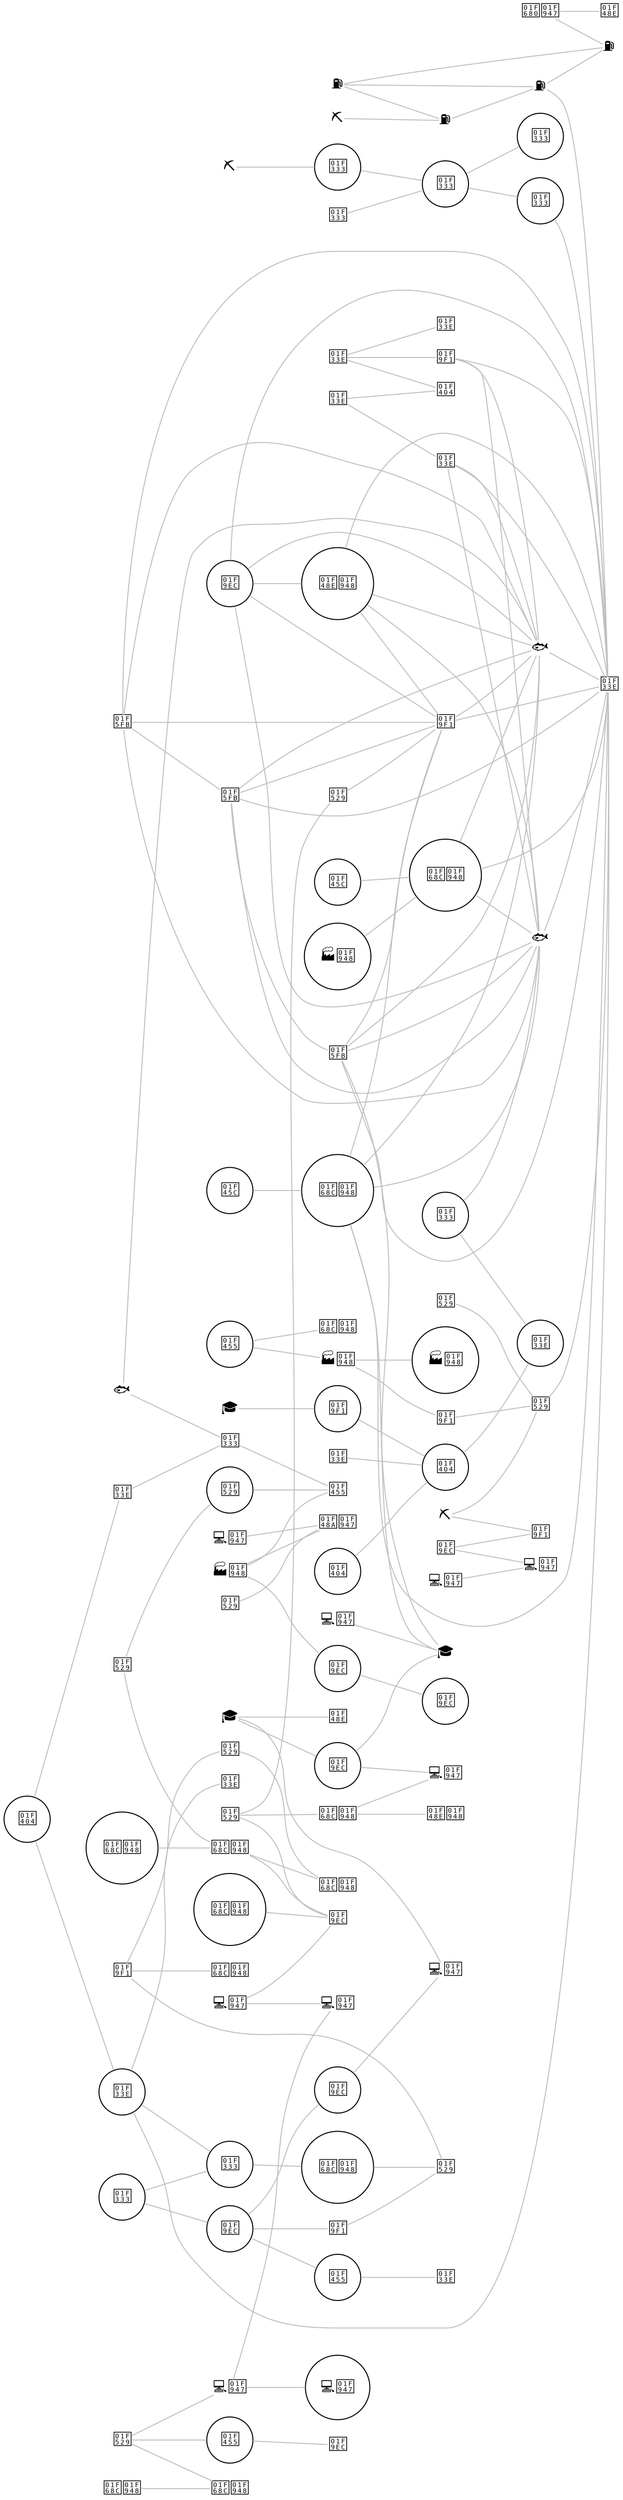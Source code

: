 digraph g {
	rankdir=LR
	"выращивание многолетних культур" [label="🌾" shape=plain]
	"выращивание однолетних культур" [label="🌾" shape=plain]
	"деятельность в области архитектуры и инженерно-технического проектирования; технических испытаний, исследований и анализа" [label="🎓" shape=plain]
	"деятельность вспомогательная в области производства сельскохозяйственных культур и послеуборочной обработки сельхозпродукции" [label="🌾" shape=plain]
	"деятельность полиграфическая и предоставление услуг в этой области" [label="🌳" shape=circle]
	"добыча и обогащение бурого угля (лигнита)" [label="⛏" shape=plain]
	"добыча и обогащение железных руд" [label="🗻" shape=plain]
	"добыча и обогащение угля и антрацита" [label="⛏" shape=plain]
	"добыча нефти и нефтяного (попутного) газа" [label="⛽" shape=plain]
	"добыча полезных ископаемых, не включенных в другие группировки" [label="🗻" shape=plain]
	"добыча природного газа и газового конденсата" [label="⛽" shape=plain]
	"добыча руд цветных металлов" [label="🗻" shape=plain]
	"дубление и отделка кожи, производство чемоданов, сумок, шорно-седельных изделий из кожи; выделка и крашение меха" [label="👜" shape=circle]
	"животноводство" [label="🐄" shape=circle]
	"ковка, прессование, штамповка и профилирование; изготовление изделий методом порошковой металлургии" [label="🔩" shape=plain]
	"копирование записанных носителей информации" [label="💻🥇" shape=plain]
	"лесоводство и прочая лесохозяйственная деятельность" [label="🌳" shape=plain]
	"лесозаготовки" [label="🌳" shape=circle]
	"литье металлов" [label="🔩" shape=plain]
	"научные исследования и разработки" [label="🎓" shape=plain]
	"обработка древесины и производство изделий из дерева и пробки, кроме мебели, производство изделий из соломки и материалов для плетения" [label="🌳" shape=circle]
	"обработка металлов и нанесение покрытий на металлы; механическая обработка металлов" [label="🔩" shape=plain]
	"охота, отлов и отстрел диких животных, включая предоставление услуг в этих областях" [label="🌳" shape=circle]
	"переработка и консервирование мяса и мясной пищевой продукции" [label="🐄" shape=circle]
	"переработка и консервирование рыбы, ракообразных и моллюсков" [label="🐟" shape=plain]
	"переработка и консервирование фруктов и овощей" [label="🌾" shape=plain]
	"предоставление услуг в области добычи нефти и природного газа" [label="⛽" shape=plain]
	"предоставление услуг в области лесоводства и лесозаготовок" [label="🌳" shape=circle]
	"производство абразивных и неметаллических минеральных изделий, не включенных в другие группировки" [label="🧱" shape=plain]
	"производство автотранспортных средств" [label="🚌🥈" shape=plain]
	"производство бытовой электроники" [label="💻🥇" shape=plain]
	"производство бытовых приборов" [label="🚌🥈" shape=circle]
	"производство вязаных и трикотажных изделий одежды" [label="👕" shape=circle]
	"производство готовых кормов для животных" [label="🌾" shape=circle]
	"производство железнодорожных локомотивов и подвижного состава" [label="🚌🥈" shape=plain]
	"производство игр и игрушек" [label="🧬" shape=circle]
	"производство изделий из бетона, цемента и гипса" [label="🧱" shape=circle]
	"производство изделий из бумаги и картона" [label="🌳" shape=plain]
	"производство изделий из пластмасс" [label="🧬" shape=circle]
	"производство изделий, не включенных в другие группировки" [label="🧬" shape=circle]
	"производство кабелей и кабельной арматуры" [label="💎🥈" shape=circle]
	"производство кокса" [label="⛏" shape=plain]
	"производство коммуникационного оборудования" [label="💻🥇" shape=plain]
	"производство комплектующих и принадлежностей для автотранспортных средств" [label="🚌🥈" shape=plain]
	"производство компьютеров и периферийного оборудования" [label="💻🥇" shape=plain]
	"производство контрольно-измерительных и навигационных приборов и аппаратов; производство часов" [label="💻🥇" shape=plain]
	"производство красок, лаков и аналогичных материалов для нанесения покрытий, полиграфических красок и мастик" [label="🏭🥈" shape=plain]
	"производство кузовов для автотранспортных средств; производство прицепов и полуприцепов" [label="🚌🥈" shape=plain]
	"производство летательных аппаратов, включая космические, и соответствующего оборудования" [label="🚀🥇" shape=plain]
	"производство машин и оборудования для сельского и лесного хозяйства" [label="🚌🥈" shape=circle]
	"производство машин и оборудования общего назначения" [label="🚌🥈" shape=plain]
	"производство мебели" [label="🌳" shape=circle]
	"производство медицинских инструментов и оборудования" [label="💻🥇" shape=circle]
	"производство металлических цистерн, резервуаров и прочих емкостей" [label="🔩" shape=plain]
	"производство меховых изделий" [label="👕" shape=circle]
	"производство молочной продукции" [label="🐄" shape=circle]
	"производство музыкальных инструментов" [label="🧬" shape=plain]
	"производство мыла и моющих, чистящих и полирующих средств; парфюмерных и косметических средств" [label="🏭🥈" shape=plain]
	"производство напитков" [label="🌾" shape=plain]
	"производство нефтепродуктов" [label="⛽" shape=plain]
	"производство ножевых изделий и столовых приборов, инструментов и универсальных скобяных изделий" [label="🔩" shape=circle]
	"производство обуви" [label="👜" shape=circle]
	"производство огнеупорных изделий" [label="🧱" shape=plain]
	"производство одежды, кроме одежды из меха" [label="👕" shape=circle]
	"производство оптических приборов, фото- и кинооборудования" [label="💻🥇" shape=plain]
	"производство основных драгоценных металлов и прочих цветных металлов, производство ядерного топлива" [label="💎" shape=plain]
	"производство основных химических веществ, удобрений и азотных соединений, пластмасс и синтетического каучука в первичных формах" [label="🏭🥈" shape=circle]
	"производство паровых котлов, кроме котлов центрального отопления" [label="🔩" shape=plain]
	"производство пестицидов и прочих агрохимических продуктов" [label="🏭🥈" shape=circle]
	"производство продуктов мукомольной и крупяной промышленности, крахмала и крахмалосодержащих продуктов" [label="🌾" shape=plain]
	"производство прочего электрического оборудования" [label="💻🥇" shape=plain]
	"производство прочих машин и оборудования общего назначения" [label="🚌🥈" shape=circle]
	"производство прочих машин специального назначения" [label="🚌🥈" shape=plain]
	"производство прочих пищевых продуктов" [label="🌾" shape=plain]
	"производство прочих стальных изделий первичной обработкой" [label="🔩" shape=plain]
	"производство прочих фарфоровых и керамических изделий" [label="🧱" shape=plain]
	"производство прочих химических продуктов" [label="🧬" shape=circle]
	"производство растительных и животных масел и жиров" [label="🐄" shape=plain]
	"производство резиновых изделий" [label="🧬" shape=circle]
	"производство спортивных товаров" [label="🧬" shape=circle]
	"производство стальных труб, полых профилей и фитингов" [label="🔩" shape=plain]
	"производство станков, машин и оборудования для обработки металлов и прочих твердых материалов" [label="🚌🥈" shape=circle]
	"производство стекла и изделий из стекла" [label="🧬" shape=plain]
	"производство строительных керамических материалов" [label="🧱" shape=plain]
	"производство строительных металлических конструкций и изделий" [label="🔩" shape=plain]
	"производство табачных изделий" [label="🌾" shape=plain]
	"производство текстильных изделий" [label="👕" shape=plain]
	"производство транспортных средств и оборудования, не включенных в другие группировки" [label="🚌🥈" shape=plain]
	"производство фармацевтических субстанций" [label="💊🥇" shape=plain]
	"производство химических волокон" [label="🧬" shape=plain]
	"производство хлебобулочных и мучных кондитерских изделий" [label="🌾" shape=circle]
	"производство целлюлозы, древесной массы, бумаги и картона" [label="🌳" shape=circle]
	"производство цемента, извести и гипса" [label="🧱" shape=plain]
	"производство чугуна, стали и ферросплавов" [label="🔩" shape=plain]
	"производство электрических аккумуляторов и аккумуляторных батарей" [label="💎🥈" shape=plain]
	"производство электрических ламп и осветительного оборудования" [label="💻🥇" shape=plain]
	"производство электродвигателей, генераторов, трансформаторов и распределительных устройств, а также контрольно-измерительной аппаратуры" [label="🚌🥈" shape=circle]
	"производство элементов электронной аппаратуры и печатных схем (плат)" [label="💻🥇" shape=plain]
	"производство ювелирных изделий, бижутерии и подобных товаров" [label="💎" shape=plain]
	"разработка компьютерного программного обеспечения, консультационные услуги в данной области и другие сопутствующие услуги" [label="🎓" shape=plain]
	"резка, обработка и отделка камня" [label="🧱" shape=plain]
	"рыбоводство" [label="🐟" shape=plain]
	"рыболовство" [label="🐟" shape=plain]
	"смешанное сельское хозяйство" [label="🌾" shape=plain]
	"добыча и обогащение железных руд" -> "резка, обработка и отделка камня" [dir=none, penwidth=1, color=silver]
	"добыча и обогащение железных руд" -> "рыбоводство" [dir=none, penwidth=1, color=silver]
	"добыча и обогащение железных руд" -> "рыболовство" [dir=none, penwidth=1, color=silver]
	"добыча и обогащение железных руд" -> "смешанное сельское хозяйство" [dir=none, penwidth=1, color=silver]
	"добыча полезных ископаемых, не включенных в другие группировки" -> "резка, обработка и отделка камня" [dir=none, penwidth=1, color=silver]
	"добыча полезных ископаемых, не включенных в другие группировки" -> "рыбоводство" [dir=none, penwidth=1, color=silver]
	"добыча полезных ископаемых, не включенных в другие группировки" -> "рыболовство" [dir=none, penwidth=1, color=silver]
	"добыча полезных ископаемых, не включенных в другие группировки" -> "смешанное сельское хозяйство" [dir=none, penwidth=1, color=silver]
	"добыча руд цветных металлов" -> "разработка компьютерного программного обеспечения, консультационные услуги в данной области и другие сопутствующие услуги" [dir=none, penwidth=1, color=silver]
	"добыча руд цветных металлов" -> "резка, обработка и отделка камня" [dir=none, penwidth=1, color=silver]
	"добыча руд цветных металлов" -> "рыбоводство" [dir=none, penwidth=1, color=silver]
	"добыча руд цветных металлов" -> "рыболовство" [dir=none, penwidth=1, color=silver]
	"добыча руд цветных металлов" -> "смешанное сельское хозяйство" [dir=none, penwidth=1, color=silver]
	"предоставление услуг в области добычи нефти и природного газа" -> "смешанное сельское хозяйство" [dir=none, penwidth=1, color=silver]
	"производство игр и игрушек" -> "резка, обработка и отделка камня" [dir=none, penwidth=1, color=silver]
	"производство игр и игрушек" -> "рыбоводство" [dir=none, penwidth=1, color=silver]
	"производство игр и игрушек" -> "рыболовство" [dir=none, penwidth=1, color=silver]
	"производство игр и игрушек" -> "смешанное сельское хозяйство" [dir=none, penwidth=1, color=silver]
	"производство кабелей и кабельной арматуры" -> "резка, обработка и отделка камня" [dir=none, penwidth=1, color=silver]
	"производство кабелей и кабельной арматуры" -> "рыбоводство" [dir=none, penwidth=1, color=silver]
	"производство кабелей и кабельной арматуры" -> "рыболовство" [dir=none, penwidth=1, color=silver]
	"производство кабелей и кабельной арматуры" -> "смешанное сельское хозяйство" [dir=none, penwidth=1, color=silver]
	"производство машин и оборудования для сельского и лесного хозяйства" -> "разработка компьютерного программного обеспечения, консультационные услуги в данной области и другие сопутствующие услуги" [dir=none, penwidth=1, color=silver]
	"производство машин и оборудования для сельского и лесного хозяйства" -> "резка, обработка и отделка камня" [dir=none, penwidth=1, color=silver]
	"производство машин и оборудования для сельского и лесного хозяйства" -> "рыбоводство" [dir=none, penwidth=1, color=silver]
	"производство машин и оборудования для сельского и лесного хозяйства" -> "рыболовство" [dir=none, penwidth=1, color=silver]
	"производство машин и оборудования для сельского и лесного хозяйства" -> "смешанное сельское хозяйство" [dir=none, penwidth=1, color=silver]
	"производство табачных изделий" -> "рыбоводство" [dir=none, penwidth=1, color=silver]
	"производство табачных изделий" -> "рыболовство" [dir=none, penwidth=1, color=silver]
	"производство табачных изделий" -> "смешанное сельское хозяйство" [dir=none, penwidth=1, color=silver]
	"производство целлюлозы, древесной массы, бумаги и картона" -> "смешанное сельское хозяйство" [dir=none, penwidth=1, color=silver]
	"производство цемента, извести и гипса" -> "рыбоводство" [dir=none, penwidth=1, color=silver]
	"производство цемента, извести и гипса" -> "рыболовство" [dir=none, penwidth=1, color=silver]
	"производство цемента, извести и гипса" -> "смешанное сельское хозяйство" [dir=none, penwidth=1, color=silver]
	"производство чугуна, стали и ферросплавов" -> "смешанное сельское хозяйство" [dir=none, penwidth=1, color=silver]
	"производство электродвигателей, генераторов, трансформаторов и распределительных устройств, а также контрольно-измерительной аппаратуры" -> "рыбоводство" [dir=none, penwidth=1, color=silver]
	"производство электродвигателей, генераторов, трансформаторов и распределительных устройств, а также контрольно-измерительной аппаратуры" -> "рыболовство" [dir=none, penwidth=1, color=silver]
	"производство электродвигателей, генераторов, трансформаторов и распределительных устройств, а также контрольно-измерительной аппаратуры" -> "смешанное сельское хозяйство" [dir=none, penwidth=1, color=silver]
	"резка, обработка и отделка камня" -> "рыболовство" [dir=none, penwidth=1, color=silver]
	"резка, обработка и отделка камня" -> "смешанное сельское хозяйство" [dir=none, penwidth=1, color=silver]
	"рыбоводство" -> "смешанное сельское хозяйство" [dir=none, penwidth=1, color=silver]
	"рыболовство" -> "смешанное сельское хозяйство" [dir=none, penwidth=1, color=silver]
	"добыча и обогащение угля и антрацита" -> "добыча природного газа и газового конденсата" [dir=none, penwidth=1, color=silver]
	"добыча и обогащение бурого угля (лигнита)" -> "лесозаготовки" [dir=none, penwidth=1, color=silver]
	"копирование записанных носителей информации" -> "разработка компьютерного программного обеспечения, консультационные услуги в данной области и другие сопутствующие услуги" [dir=none, penwidth=1, color=silver]
	"производство музыкальных инструментов" -> "производство огнеупорных изделий" [dir=none, penwidth=1, color=silver]
	"производство музыкальных инструментов" -> "производство оптических приборов, фото- и кинооборудования" [dir=none, penwidth=1, color=silver]
	"научные исследования и разработки" -> "производство ювелирных изделий, бижутерии и подобных товаров" [dir=none, penwidth=1, color=silver]
	"производство вязаных и трикотажных изделий одежды" -> "производство химических волокон" [dir=none, penwidth=1, color=silver]
	"производство кузовов для автотранспортных средств; производство прицепов и полуприцепов" -> "производство электрических аккумуляторов и аккумуляторных батарей" [dir=none, penwidth=1, color=silver]
	"выращивание многолетних культур" -> "производство табачных изделий" [dir=none, penwidth=1, color=silver]
	"добыча и обогащение железных руд" -> "добыча полезных ископаемых, не включенных в другие группировки" [dir=none, penwidth=1, color=silver]
	"переработка и консервирование рыбы, ракообразных и моллюсков" -> "рыболовство" [dir=none, penwidth=1, color=silver]
	"добыча нефти и нефтяного (попутного) газа" -> "добыча природного газа и газового конденсата" [dir=none, penwidth=1, color=silver]
	"добыча природного газа и газового конденсата" -> "предоставление услуг в области добычи нефти и природного газа" [dir=none, penwidth=1, color=silver]
	"производство паровых котлов, кроме котлов центрального отопления" -> "производство фармацевтических субстанций" [dir=none, penwidth=1, color=silver]
	"производство кокса" -> "производство чугуна, стали и ферросплавов" [dir=none, penwidth=1, color=silver]
	"производство меховых изделий" -> "производство транспортных средств и оборудования, не включенных в другие группировки" [dir=none, penwidth=1, color=silver]
	"производство прочих фарфоровых и керамических изделий" -> "производство чугуна, стали и ферросплавов" [dir=none, penwidth=1, color=silver]
	"производство стальных труб, полых профилей и фитингов" -> "производство чугуна, стали и ферросплавов" [dir=none, penwidth=1, color=silver]
	"производство кокса" -> "производство огнеупорных изделий" [dir=none, penwidth=1, color=silver]
	"производство компьютеров и периферийного оборудования" -> "производство оптических приборов, фото- и кинооборудования" [dir=none, penwidth=1, color=silver]
	"добыча полезных ископаемых, не включенных в другие группировки" -> "добыча руд цветных металлов" [dir=none, penwidth=1, color=silver]
	"научные исследования и разработки" -> "производство коммуникационного оборудования" [dir=none, penwidth=1, color=silver]
	"переработка и консервирование рыбы, ракообразных и моллюсков" -> "производство изделий из бумаги и картона" [dir=none, penwidth=1, color=silver]
	"производство изделий, не включенных в другие группировки" -> "производство коммуникационного оборудования" [dir=none, penwidth=1, color=silver]
	"производство летательных аппаратов, включая космические, и соответствующего оборудования" -> "производство основных драгоценных металлов и прочих цветных металлов, производство ядерного топлива" [dir=none, penwidth=1, color=silver]
	"производство бытовой электроники" -> "производство фармацевтических субстанций" [dir=none, penwidth=1, color=silver]
	"производство красок, лаков и аналогичных материалов для нанесения покрытий, полиграфических красок и мастик" -> "производство фармацевтических субстанций" [dir=none, penwidth=1, color=silver]
	"производство бытовых приборов" -> "производство машин и оборудования общего назначения" [dir=none, penwidth=1, color=silver]
	"производство меховых изделий" -> "производство мыла и моющих, чистящих и полирующих средств; парфюмерных и косметических средств" [dir=none, penwidth=1, color=silver]
	"производство мыла и моющих, чистящих и полирующих средств; парфюмерных и косметических средств" -> "производство прочих фарфоровых и керамических изделий" [dir=none, penwidth=1, color=silver]
	"обработка древесины и производство изделий из дерева и пробки, кроме мебели, производство изделий из соломки и материалов для плетения" -> "производство целлюлозы, древесной массы, бумаги и картона" [dir=none, penwidth=1, color=silver]
	"производство спортивных товаров" -> "разработка компьютерного программного обеспечения, консультационные услуги в данной области и другие сопутствующие услуги" [dir=none, penwidth=1, color=silver]
	"добыча нефти и нефтяного (попутного) газа" -> "производство нефтепродуктов" [dir=none, penwidth=1, color=silver]
	"ковка, прессование, штамповка и профилирование; изготовление изделий методом порошковой металлургии" -> "производство кузовов для автотранспортных средств; производство прицепов и полуприцепов" [dir=none, penwidth=1, color=silver]
	"предоставление услуг в области добычи нефти и природного газа" -> "производство нефтепродуктов" [dir=none, penwidth=1, color=silver]
	"производство кузовов для автотранспортных средств; производство прицепов и полуприцепов" -> "производство элементов электронной аппаратуры и печатных схем (плат)" [dir=none, penwidth=1, color=silver]
	"производство летательных аппаратов, включая космические, и соответствующего оборудования" -> "производство нефтепродуктов" [dir=none, penwidth=1, color=silver]
	"производство автотранспортных средств" -> "производство комплектующих и принадлежностей для автотранспортных средств" [dir=none, penwidth=1, color=silver]
	"выращивание многолетних культур" -> "производство растительных и животных масел и жиров" [dir=none, penwidth=1, color=silver]
	"охота, отлов и отстрел диких животных, включая предоставление услуг в этих областях" -> "рыбоводство" [dir=none, penwidth=1, color=silver]
	"лесоводство и прочая лесохозяйственная деятельность" -> "обработка древесины и производство изделий из дерева и пробки, кроме мебели, производство изделий из соломки и материалов для плетения" [dir=none, penwidth=1, color=silver]
	"выращивание однолетних культур" -> "производство цемента, извести и гипса" [dir=none, penwidth=1, color=silver]
	"производство прочих стальных изделий первичной обработкой" -> "резка, обработка и отделка камня" [dir=none, penwidth=1, color=silver]
	"производство прочих химических продуктов" -> "производство резиновых изделий" [dir=none, penwidth=1, color=silver]
	"производство спортивных товаров" -> "производство элементов электронной аппаратуры и печатных схем (плат)" [dir=none, penwidth=1, color=silver]
	"лесозаготовки" -> "обработка древесины и производство изделий из дерева и пробки, кроме мебели, производство изделий из соломки и материалов для плетения" [dir=none, penwidth=1, color=silver]
	"деятельность вспомогательная в области производства сельскохозяйственных культур и послеуборочной обработки сельхозпродукции" -> "производство молочной продукции" [dir=none, penwidth=1, color=silver]
	"производство мыла и моющих, чистящих и полирующих средств; парфюмерных и косметических средств" -> "производство пестицидов и прочих агрохимических продуктов" [dir=none, penwidth=1, color=silver]
	"производство основных химических веществ, удобрений и азотных соединений, пластмасс и синтетического каучука в первичных формах" -> "производство электродвигателей, генераторов, трансформаторов и распределительных устройств, а также контрольно-измерительной аппаратуры" [dir=none, penwidth=1, color=silver]
	"производство красок, лаков и аналогичных материалов для нанесения покрытий, полиграфических красок и мастик" -> "производство прочих химических продуктов" [dir=none, penwidth=1, color=silver]
	"производство станков, машин и оборудования для обработки металлов и прочих твердых материалов" -> "производство стекла и изделий из стекла" [dir=none, penwidth=1, color=silver]
	"выращивание однолетних культур" -> "производство растительных и животных масел и жиров" [dir=none, penwidth=1, color=silver]
	"переработка и консервирование фруктов и овощей" -> "производство изделий из бумаги и картона" [dir=none, penwidth=1, color=silver]
	"производство изделий из бумаги и картона" -> "производство текстильных изделий" [dir=none, penwidth=1, color=silver]
	"литье металлов" -> "производство ножевых изделий и столовых приборов, инструментов и универсальных скобяных изделий" [dir=none, penwidth=1, color=silver]
	"производство ножевых изделий и столовых приборов, инструментов и универсальных скобяных изделий" -> "производство текстильных изделий" [dir=none, penwidth=1, color=silver]
	"деятельность в области архитектуры и инженерно-технического проектирования; технических испытаний, исследований и анализа" -> "производство изделий из бетона, цемента и гипса" [dir=none, penwidth=1, color=silver]
	"производство прочего электрического оборудования" -> "производство стекла и изделий из стекла" [dir=none, penwidth=1, color=silver]
	"производство прочего электрического оборудования" -> "производство электрических ламп и осветительного оборудования" [dir=none, penwidth=1, color=silver]
	"охота, отлов и отстрел диких животных, включая предоставление услуг в этих областях" -> "производство хлебобулочных и мучных кондитерских изделий" [dir=none, penwidth=1, color=silver]
	"ковка, прессование, штамповка и профилирование; изготовление изделий методом порошковой металлургии" -> "производство прочих стальных изделий первичной обработкой" [dir=none, penwidth=1, color=silver]
	"обработка металлов и нанесение покрытий на металлы; механическая обработка металлов" -> "производство вязаных и трикотажных изделий одежды" [dir=none, penwidth=1, color=silver]
	"обработка металлов и нанесение покрытий на металлы; механическая обработка металлов" -> "производство комплектующих и принадлежностей для автотранспортных средств" [dir=none, penwidth=1, color=silver]
	"производство абразивных и неметаллических минеральных изделий, не включенных в другие группировки" -> "производство железнодорожных локомотивов и подвижного состава" [dir=none, penwidth=1, color=silver]
	"обработка древесины и производство изделий из дерева и пробки, кроме мебели, производство изделий из соломки и материалов для плетения" -> "предоставление услуг в области лесоводства и лесозаготовок" [dir=none, penwidth=1, color=silver]
	"переработка и консервирование мяса и мясной пищевой продукции" -> "переработка и консервирование фруктов и овощей" [dir=none, penwidth=1, color=silver]
	"производство машин и оборудования общего назначения" -> "производство прочих машин специального назначения" [dir=none, penwidth=1, color=silver]
	"производство металлических цистерн, резервуаров и прочих емкостей" -> "производство прочих машин специального назначения" [dir=none, penwidth=1, color=silver]
	"производство контрольно-измерительных и навигационных приборов и аппаратов; производство часов" -> "производство медицинских инструментов и оборудования" [dir=none, penwidth=1, color=silver]
	"производство контрольно-измерительных и навигационных приборов и аппаратов; производство часов" -> "производство электрических ламп и осветительного оборудования" [dir=none, penwidth=1, color=silver]
	"дубление и отделка кожи, производство чемоданов, сумок, шорно-седельных изделий из кожи; выделка и крашение меха" -> "производство машин и оборудования для сельского и лесного хозяйства" [dir=none, penwidth=1, color=silver]
	"ковка, прессование, штамповка и профилирование; изготовление изделий методом порошковой металлургии" -> "производство стекла и изделий из стекла" [dir=none, penwidth=1, color=silver]
	"производство игр и игрушек" -> "производство кабелей и кабельной арматуры" [dir=none, penwidth=1, color=silver]
	"производство абразивных и неметаллических минеральных изделий, не включенных в другие группировки" -> "производство металлических цистерн, резервуаров и прочих емкостей" [dir=none, penwidth=1, color=silver]
	"научные исследования и разработки" -> "производство спортивных товаров" [dir=none, penwidth=1, color=silver]
	"производство обуви" -> "производство электродвигателей, генераторов, трансформаторов и распределительных устройств, а также контрольно-измерительной аппаратуры" [dir=none, penwidth=1, color=silver]
	"производство готовых кормов для животных" -> "смешанное сельское хозяйство" [dir=none, penwidth=1, color=silver]
	"производство одежды, кроме одежды из меха" -> "производство прочих пищевых продуктов" [dir=none, penwidth=1, color=silver]
	"производство красок, лаков и аналогичных материалов для нанесения покрытий, полиграфических красок и мастик" -> "производство текстильных изделий" [dir=none, penwidth=1, color=silver]
	"деятельность полиграфическая и предоставление услуг в этой области" -> "производство мебели" [dir=none, penwidth=1, color=silver]
	"производство готовых кормов для животных" -> "производство мебели" [dir=none, penwidth=1, color=silver]
	"производство готовых кормов для животных" -> "производство напитков" [dir=none, penwidth=1, color=silver]
	"производство мебели" -> "производство прочих машин и оборудования общего назначения" [dir=none, penwidth=1, color=silver]
	"выращивание однолетних культур" -> "производство продуктов мукомольной и крупяной промышленности, крахмала и крахмалосодержащих продуктов" [dir=none, penwidth=1, color=silver]
	"производство абразивных и неметаллических минеральных изделий, не включенных в другие группировки" -> "производство строительных металлических конструкций и изделий" [dir=none, penwidth=1, color=silver]
	"производство изделий из пластмасс" -> "производство изделий, не включенных в другие группировки" [dir=none, penwidth=1, color=silver]
	"производство прочих машин и оборудования общего назначения" -> "производство строительных металлических конструкций и изделий" [dir=none, penwidth=1, color=silver]
	"производство строительных керамических материалов" -> "производство строительных металлических конструкций и изделий" [dir=none, penwidth=1, color=silver]
	"литье металлов" -> "производство машин и оборудования общего назначения" [dir=none, penwidth=1, color=silver]
	"производство изделий из пластмасс" -> "производство одежды, кроме одежды из меха" [dir=none, penwidth=1, color=silver]
	"производство изделий из пластмасс" -> "производство строительных керамических материалов" [dir=none, penwidth=1, color=silver]
	"обработка металлов и нанесение покрытий на металлы; механическая обработка металлов" -> "производство контрольно-измерительных и навигационных приборов и аппаратов; производство часов" [dir=none, penwidth=1, color=silver]
	"переработка и консервирование мяса и мясной пищевой продукции" -> "производство готовых кормов для животных" [dir=none, penwidth=1, color=silver]
	"производство машин и оборудования общего назначения" -> "производство стекла и изделий из стекла" [dir=none, penwidth=1, color=silver]
	"деятельность полиграфическая и предоставление услуг в этой области" -> "производство изделий из пластмасс" [dir=none, penwidth=1, color=silver]
	"животноводство" -> "производство молочной продукции" [dir=none, penwidth=1, color=silver]
	"производство молочной продукции" -> "производство хлебобулочных и мучных кондитерских изделий" [dir=none, penwidth=1, color=silver]
	"производство изделий из бетона, цемента и гипса" -> "производство молочной продукции" [dir=none, penwidth=1, color=silver]
	"добыча нефти и нефтяного (попутного) газа" -> "предоставление услуг в области добычи нефти и природного газа" [dir=none, penwidth=1, color=silver]
}
